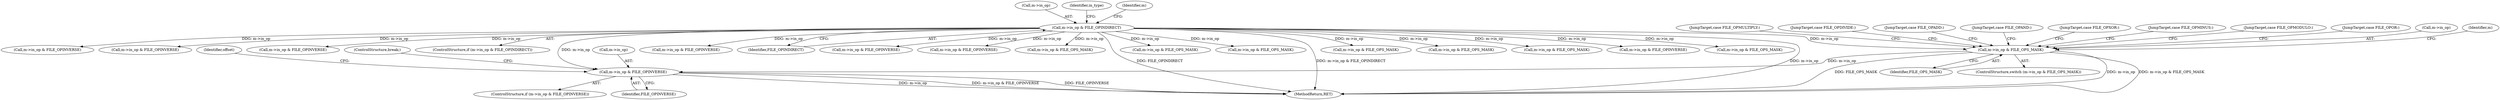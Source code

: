 digraph "0_file_447558595a3650db2886cd2f416ad0beba965801@pointer" {
"1001473" [label="(Call,m->in_op & FILE_OPS_MASK)"];
"1000231" [label="(Call,m->in_op & FILE_OPINDIRECT)"];
"1001810" [label="(Call,m->in_op & FILE_OPINVERSE)"];
"1001516" [label="(JumpTarget,case FILE_OPOR:)"];
"1001474" [label="(Call,m->in_op)"];
"1000559" [label="(Call,m->in_op & FILE_OPS_MASK)"];
"1001812" [label="(Identifier,m)"];
"1002199" [label="(Call,m->in_op & FILE_OPS_MASK)"];
"1000971" [label="(Call,m->in_op & FILE_OPINVERSE)"];
"1001818" [label="(ControlStructure,break;)"];
"1000232" [label="(Call,m->in_op)"];
"1001477" [label="(Identifier,FILE_OPS_MASK)"];
"1000424" [label="(Identifier,in_type)"];
"1000448" [label="(Call,m->in_op & FILE_OPS_MASK)"];
"1001664" [label="(JumpTarget,case FILE_OPMULTIPLY:)"];
"1000752" [label="(Call,m->in_op & FILE_OPINVERSE)"];
"1001814" [label="(Identifier,FILE_OPINVERSE)"];
"1002284" [label="(Call,m->in_op & FILE_OPINVERSE)"];
"1002173" [label="(Call,m->in_op & FILE_OPINVERSE)"];
"1001701" [label="(JumpTarget,case FILE_OPDIVIDE:)"];
"1001590" [label="(JumpTarget,case FILE_OPADD:)"];
"1002756" [label="(MethodReturn,RET)"];
"1000230" [label="(ControlStructure,if (m->in_op & FILE_OPINDIRECT))"];
"1001446" [label="(Call,m->in_op & FILE_OPINVERSE)"];
"1000240" [label="(Identifier,m)"];
"1001811" [label="(Call,m->in_op)"];
"1001472" [label="(ControlStructure,switch (m->in_op & FILE_OPS_MASK))"];
"1001816" [label="(Identifier,offset)"];
"1000235" [label="(Identifier,FILE_OPINDIRECT)"];
"1001479" [label="(JumpTarget,case FILE_OPAND:)"];
"1001082" [label="(Call,m->in_op & FILE_OPINVERSE)"];
"1001809" [label="(ControlStructure,if (m->in_op & FILE_OPINVERSE))"];
"1000533" [label="(Call,m->in_op & FILE_OPINVERSE)"];
"1000231" [label="(Call,m->in_op & FILE_OPINDIRECT)"];
"1001810" [label="(Call,m->in_op & FILE_OPINVERSE)"];
"1000778" [label="(Call,m->in_op & FILE_OPS_MASK)"];
"1001109" [label="(Call,m->in_op & FILE_OPS_MASK)"];
"1000997" [label="(Call,m->in_op & FILE_OPS_MASK)"];
"1001553" [label="(JumpTarget,case FILE_OPXOR:)"];
"1001627" [label="(JumpTarget,case FILE_OPMINUS:)"];
"1001738" [label="(JumpTarget,case FILE_OPMODULO:)"];
"1001836" [label="(Call,m->in_op & FILE_OPS_MASK)"];
"1001473" [label="(Call,m->in_op & FILE_OPS_MASK)"];
"1001473" -> "1001472"  [label="AST: "];
"1001473" -> "1001477"  [label="CFG: "];
"1001474" -> "1001473"  [label="AST: "];
"1001477" -> "1001473"  [label="AST: "];
"1001479" -> "1001473"  [label="CFG: "];
"1001516" -> "1001473"  [label="CFG: "];
"1001553" -> "1001473"  [label="CFG: "];
"1001590" -> "1001473"  [label="CFG: "];
"1001627" -> "1001473"  [label="CFG: "];
"1001664" -> "1001473"  [label="CFG: "];
"1001701" -> "1001473"  [label="CFG: "];
"1001738" -> "1001473"  [label="CFG: "];
"1001812" -> "1001473"  [label="CFG: "];
"1001473" -> "1002756"  [label="DDG: m->in_op"];
"1001473" -> "1002756"  [label="DDG: m->in_op & FILE_OPS_MASK"];
"1001473" -> "1002756"  [label="DDG: FILE_OPS_MASK"];
"1000231" -> "1001473"  [label="DDG: m->in_op"];
"1001473" -> "1001810"  [label="DDG: m->in_op"];
"1000231" -> "1000230"  [label="AST: "];
"1000231" -> "1000235"  [label="CFG: "];
"1000232" -> "1000231"  [label="AST: "];
"1000235" -> "1000231"  [label="AST: "];
"1000240" -> "1000231"  [label="CFG: "];
"1000424" -> "1000231"  [label="CFG: "];
"1000231" -> "1002756"  [label="DDG: FILE_OPINDIRECT"];
"1000231" -> "1002756"  [label="DDG: m->in_op & FILE_OPINDIRECT"];
"1000231" -> "1002756"  [label="DDG: m->in_op"];
"1000231" -> "1000448"  [label="DDG: m->in_op"];
"1000231" -> "1000533"  [label="DDG: m->in_op"];
"1000231" -> "1000559"  [label="DDG: m->in_op"];
"1000231" -> "1000752"  [label="DDG: m->in_op"];
"1000231" -> "1000778"  [label="DDG: m->in_op"];
"1000231" -> "1000971"  [label="DDG: m->in_op"];
"1000231" -> "1000997"  [label="DDG: m->in_op"];
"1000231" -> "1001082"  [label="DDG: m->in_op"];
"1000231" -> "1001109"  [label="DDG: m->in_op"];
"1000231" -> "1001446"  [label="DDG: m->in_op"];
"1000231" -> "1001810"  [label="DDG: m->in_op"];
"1000231" -> "1001836"  [label="DDG: m->in_op"];
"1000231" -> "1002173"  [label="DDG: m->in_op"];
"1000231" -> "1002199"  [label="DDG: m->in_op"];
"1000231" -> "1002284"  [label="DDG: m->in_op"];
"1001810" -> "1001809"  [label="AST: "];
"1001810" -> "1001814"  [label="CFG: "];
"1001811" -> "1001810"  [label="AST: "];
"1001814" -> "1001810"  [label="AST: "];
"1001816" -> "1001810"  [label="CFG: "];
"1001818" -> "1001810"  [label="CFG: "];
"1001810" -> "1002756"  [label="DDG: m->in_op"];
"1001810" -> "1002756"  [label="DDG: m->in_op & FILE_OPINVERSE"];
"1001810" -> "1002756"  [label="DDG: FILE_OPINVERSE"];
}
